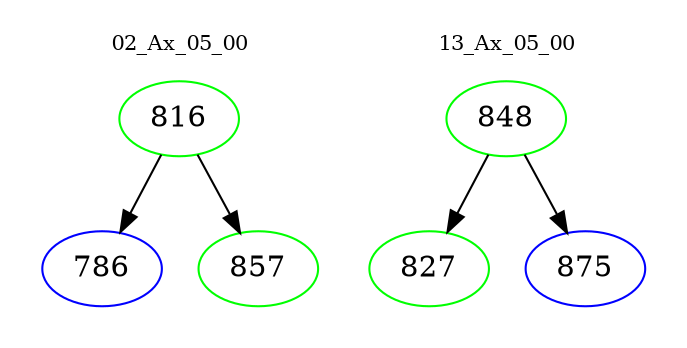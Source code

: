 digraph{
subgraph cluster_0 {
color = white
label = "02_Ax_05_00";
fontsize=10;
T0_816 [label="816", color="green"]
T0_816 -> T0_786 [color="black"]
T0_786 [label="786", color="blue"]
T0_816 -> T0_857 [color="black"]
T0_857 [label="857", color="green"]
}
subgraph cluster_1 {
color = white
label = "13_Ax_05_00";
fontsize=10;
T1_848 [label="848", color="green"]
T1_848 -> T1_827 [color="black"]
T1_827 [label="827", color="green"]
T1_848 -> T1_875 [color="black"]
T1_875 [label="875", color="blue"]
}
}
